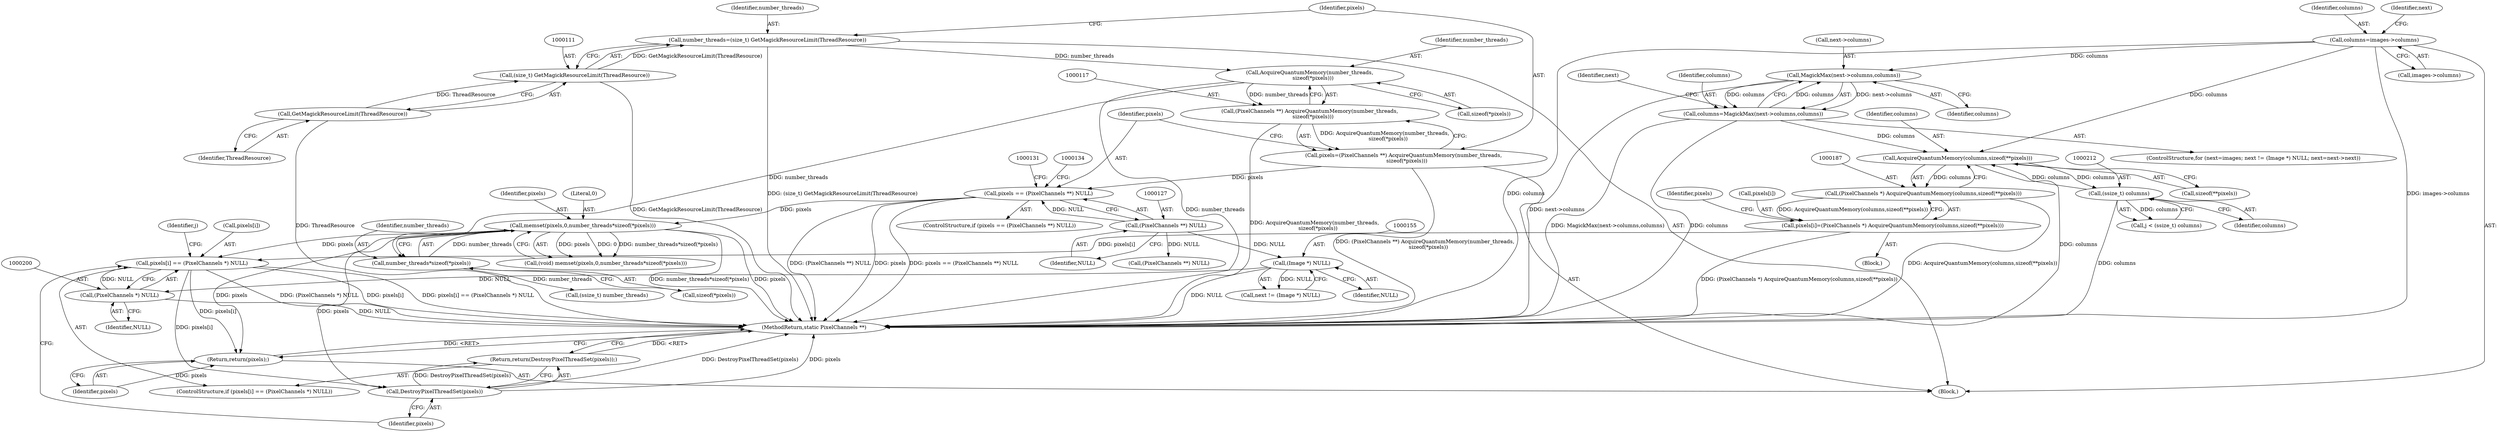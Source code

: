 digraph "1_ImageMagick6_025e77fcb2f45b21689931ba3bf74eac153afa48@array" {
"1000195" [label="(Call,pixels[i] == (PixelChannels *) NULL)"];
"1000135" [label="(Call,memset(pixels,0,number_threads*sizeof(*pixels)))"];
"1000124" [label="(Call,pixels == (PixelChannels **) NULL)"];
"1000114" [label="(Call,pixels=(PixelChannels **) AcquireQuantumMemory(number_threads,\n    sizeof(*pixels)))"];
"1000116" [label="(Call,(PixelChannels **) AcquireQuantumMemory(number_threads,\n    sizeof(*pixels)))"];
"1000118" [label="(Call,AcquireQuantumMemory(number_threads,\n    sizeof(*pixels)))"];
"1000108" [label="(Call,number_threads=(size_t) GetMagickResourceLimit(ThreadResource))"];
"1000110" [label="(Call,(size_t) GetMagickResourceLimit(ThreadResource))"];
"1000112" [label="(Call,GetMagickResourceLimit(ThreadResource))"];
"1000126" [label="(Call,(PixelChannels **) NULL)"];
"1000138" [label="(Call,number_threads*sizeof(*pixels))"];
"1000182" [label="(Call,pixels[i]=(PixelChannels *) AcquireQuantumMemory(columns,sizeof(**pixels)))"];
"1000186" [label="(Call,(PixelChannels *) AcquireQuantumMemory(columns,sizeof(**pixels)))"];
"1000188" [label="(Call,AcquireQuantumMemory(columns,sizeof(**pixels)))"];
"1000143" [label="(Call,columns=images->columns)"];
"1000211" [label="(Call,(ssize_t) columns)"];
"1000162" [label="(Call,columns=MagickMax(next->columns,columns))"];
"1000164" [label="(Call,MagickMax(next->columns,columns))"];
"1000199" [label="(Call,(PixelChannels *) NULL)"];
"1000154" [label="(Call,(Image *) NULL)"];
"1000203" [label="(Call,DestroyPixelThreadSet(pixels))"];
"1000202" [label="(Return,return(DestroyPixelThreadSet(pixels));)"];
"1000238" [label="(Return,return(pixels);)"];
"1000211" [label="(Call,(ssize_t) columns)"];
"1000189" [label="(Identifier,columns)"];
"1000156" [label="(Identifier,NULL)"];
"1000112" [label="(Call,GetMagickResourceLimit(ThreadResource))"];
"1000238" [label="(Return,return(pixels);)"];
"1000125" [label="(Identifier,pixels)"];
"1000195" [label="(Call,pixels[i] == (PixelChannels *) NULL)"];
"1000143" [label="(Call,columns=images->columns)"];
"1000115" [label="(Identifier,pixels)"];
"1000202" [label="(Return,return(DestroyPixelThreadSet(pixels));)"];
"1000207" [label="(Identifier,j)"];
"1000136" [label="(Identifier,pixels)"];
"1000163" [label="(Identifier,columns)"];
"1000108" [label="(Call,number_threads=(size_t) GetMagickResourceLimit(ThreadResource))"];
"1000186" [label="(Call,(PixelChannels *) AcquireQuantumMemory(columns,sizeof(**pixels)))"];
"1000197" [label="(Identifier,pixels)"];
"1000150" [label="(Identifier,next)"];
"1000116" [label="(Call,(PixelChannels **) AcquireQuantumMemory(number_threads,\n    sizeof(*pixels)))"];
"1000164" [label="(Call,MagickMax(next->columns,columns))"];
"1000152" [label="(Call,next != (Image *) NULL)"];
"1000128" [label="(Identifier,NULL)"];
"1000182" [label="(Call,pixels[i]=(PixelChannels *) AcquireQuantumMemory(columns,sizeof(**pixels)))"];
"1000133" [label="(Call,(void) memset(pixels,0,number_threads*sizeof(*pixels)))"];
"1000119" [label="(Identifier,number_threads)"];
"1000209" [label="(Call,j < (ssize_t) columns)"];
"1000126" [label="(Call,(PixelChannels **) NULL)"];
"1000196" [label="(Call,pixels[i])"];
"1000204" [label="(Identifier,pixels)"];
"1000123" [label="(ControlStructure,if (pixels == (PixelChannels **) NULL))"];
"1000180" [label="(Block,)"];
"1000144" [label="(Identifier,columns)"];
"1000165" [label="(Call,next->columns)"];
"1000201" [label="(Identifier,NULL)"];
"1000135" [label="(Call,memset(pixels,0,number_threads*sizeof(*pixels)))"];
"1000188" [label="(Call,AcquireQuantumMemory(columns,sizeof(**pixels)))"];
"1000194" [label="(ControlStructure,if (pixels[i] == (PixelChannels *) NULL))"];
"1000110" [label="(Call,(size_t) GetMagickResourceLimit(ThreadResource))"];
"1000148" [label="(ControlStructure,for (next=images; next != (Image *) NULL; next=next->next))"];
"1000183" [label="(Call,pixels[i])"];
"1000137" [label="(Literal,0)"];
"1000203" [label="(Call,DestroyPixelThreadSet(pixels))"];
"1000213" [label="(Identifier,columns)"];
"1000162" [label="(Call,columns=MagickMax(next->columns,columns))"];
"1000120" [label="(Call,sizeof(*pixels))"];
"1000124" [label="(Call,pixels == (PixelChannels **) NULL)"];
"1000190" [label="(Call,sizeof(**pixels))"];
"1000140" [label="(Call,sizeof(*pixels))"];
"1000139" [label="(Identifier,number_threads)"];
"1000158" [label="(Identifier,next)"];
"1000168" [label="(Identifier,columns)"];
"1000138" [label="(Call,number_threads*sizeof(*pixels))"];
"1000102" [label="(Block,)"];
"1000154" [label="(Call,(Image *) NULL)"];
"1000175" [label="(Call,(ssize_t) number_threads)"];
"1000114" [label="(Call,pixels=(PixelChannels **) AcquireQuantumMemory(number_threads,\n    sizeof(*pixels)))"];
"1000199" [label="(Call,(PixelChannels *) NULL)"];
"1000109" [label="(Identifier,number_threads)"];
"1000118" [label="(Call,AcquireQuantumMemory(number_threads,\n    sizeof(*pixels)))"];
"1000113" [label="(Identifier,ThreadResource)"];
"1000130" [label="(Call,(PixelChannels **) NULL)"];
"1000240" [label="(MethodReturn,static PixelChannels **)"];
"1000145" [label="(Call,images->columns)"];
"1000239" [label="(Identifier,pixels)"];
"1000195" -> "1000194"  [label="AST: "];
"1000195" -> "1000199"  [label="CFG: "];
"1000196" -> "1000195"  [label="AST: "];
"1000199" -> "1000195"  [label="AST: "];
"1000204" -> "1000195"  [label="CFG: "];
"1000207" -> "1000195"  [label="CFG: "];
"1000195" -> "1000240"  [label="DDG: (PixelChannels *) NULL"];
"1000195" -> "1000240"  [label="DDG: pixels[i] == (PixelChannels *) NULL"];
"1000195" -> "1000240"  [label="DDG: pixels[i]"];
"1000135" -> "1000195"  [label="DDG: pixels"];
"1000182" -> "1000195"  [label="DDG: pixels[i]"];
"1000199" -> "1000195"  [label="DDG: NULL"];
"1000195" -> "1000203"  [label="DDG: pixels[i]"];
"1000195" -> "1000238"  [label="DDG: pixels[i]"];
"1000135" -> "1000133"  [label="AST: "];
"1000135" -> "1000138"  [label="CFG: "];
"1000136" -> "1000135"  [label="AST: "];
"1000137" -> "1000135"  [label="AST: "];
"1000138" -> "1000135"  [label="AST: "];
"1000133" -> "1000135"  [label="CFG: "];
"1000135" -> "1000240"  [label="DDG: pixels"];
"1000135" -> "1000240"  [label="DDG: number_threads*sizeof(*pixels)"];
"1000135" -> "1000133"  [label="DDG: pixels"];
"1000135" -> "1000133"  [label="DDG: 0"];
"1000135" -> "1000133"  [label="DDG: number_threads*sizeof(*pixels)"];
"1000124" -> "1000135"  [label="DDG: pixels"];
"1000138" -> "1000135"  [label="DDG: number_threads"];
"1000135" -> "1000203"  [label="DDG: pixels"];
"1000135" -> "1000238"  [label="DDG: pixels"];
"1000124" -> "1000123"  [label="AST: "];
"1000124" -> "1000126"  [label="CFG: "];
"1000125" -> "1000124"  [label="AST: "];
"1000126" -> "1000124"  [label="AST: "];
"1000131" -> "1000124"  [label="CFG: "];
"1000134" -> "1000124"  [label="CFG: "];
"1000124" -> "1000240"  [label="DDG: (PixelChannels **) NULL"];
"1000124" -> "1000240"  [label="DDG: pixels"];
"1000124" -> "1000240"  [label="DDG: pixels == (PixelChannels **) NULL"];
"1000114" -> "1000124"  [label="DDG: pixels"];
"1000126" -> "1000124"  [label="DDG: NULL"];
"1000114" -> "1000102"  [label="AST: "];
"1000114" -> "1000116"  [label="CFG: "];
"1000115" -> "1000114"  [label="AST: "];
"1000116" -> "1000114"  [label="AST: "];
"1000125" -> "1000114"  [label="CFG: "];
"1000114" -> "1000240"  [label="DDG: (PixelChannels **) AcquireQuantumMemory(number_threads,\n    sizeof(*pixels))"];
"1000116" -> "1000114"  [label="DDG: AcquireQuantumMemory(number_threads,\n    sizeof(*pixels))"];
"1000116" -> "1000118"  [label="CFG: "];
"1000117" -> "1000116"  [label="AST: "];
"1000118" -> "1000116"  [label="AST: "];
"1000116" -> "1000240"  [label="DDG: AcquireQuantumMemory(number_threads,\n    sizeof(*pixels))"];
"1000118" -> "1000116"  [label="DDG: number_threads"];
"1000118" -> "1000120"  [label="CFG: "];
"1000119" -> "1000118"  [label="AST: "];
"1000120" -> "1000118"  [label="AST: "];
"1000118" -> "1000240"  [label="DDG: number_threads"];
"1000108" -> "1000118"  [label="DDG: number_threads"];
"1000118" -> "1000138"  [label="DDG: number_threads"];
"1000108" -> "1000102"  [label="AST: "];
"1000108" -> "1000110"  [label="CFG: "];
"1000109" -> "1000108"  [label="AST: "];
"1000110" -> "1000108"  [label="AST: "];
"1000115" -> "1000108"  [label="CFG: "];
"1000108" -> "1000240"  [label="DDG: (size_t) GetMagickResourceLimit(ThreadResource)"];
"1000110" -> "1000108"  [label="DDG: GetMagickResourceLimit(ThreadResource)"];
"1000110" -> "1000112"  [label="CFG: "];
"1000111" -> "1000110"  [label="AST: "];
"1000112" -> "1000110"  [label="AST: "];
"1000110" -> "1000240"  [label="DDG: GetMagickResourceLimit(ThreadResource)"];
"1000112" -> "1000110"  [label="DDG: ThreadResource"];
"1000112" -> "1000113"  [label="CFG: "];
"1000113" -> "1000112"  [label="AST: "];
"1000112" -> "1000240"  [label="DDG: ThreadResource"];
"1000126" -> "1000128"  [label="CFG: "];
"1000127" -> "1000126"  [label="AST: "];
"1000128" -> "1000126"  [label="AST: "];
"1000126" -> "1000130"  [label="DDG: NULL"];
"1000126" -> "1000154"  [label="DDG: NULL"];
"1000138" -> "1000140"  [label="CFG: "];
"1000139" -> "1000138"  [label="AST: "];
"1000140" -> "1000138"  [label="AST: "];
"1000138" -> "1000175"  [label="DDG: number_threads"];
"1000182" -> "1000180"  [label="AST: "];
"1000182" -> "1000186"  [label="CFG: "];
"1000183" -> "1000182"  [label="AST: "];
"1000186" -> "1000182"  [label="AST: "];
"1000197" -> "1000182"  [label="CFG: "];
"1000182" -> "1000240"  [label="DDG: (PixelChannels *) AcquireQuantumMemory(columns,sizeof(**pixels))"];
"1000186" -> "1000182"  [label="DDG: AcquireQuantumMemory(columns,sizeof(**pixels))"];
"1000186" -> "1000188"  [label="CFG: "];
"1000187" -> "1000186"  [label="AST: "];
"1000188" -> "1000186"  [label="AST: "];
"1000186" -> "1000240"  [label="DDG: AcquireQuantumMemory(columns,sizeof(**pixels))"];
"1000188" -> "1000186"  [label="DDG: columns"];
"1000188" -> "1000190"  [label="CFG: "];
"1000189" -> "1000188"  [label="AST: "];
"1000190" -> "1000188"  [label="AST: "];
"1000188" -> "1000240"  [label="DDG: columns"];
"1000143" -> "1000188"  [label="DDG: columns"];
"1000211" -> "1000188"  [label="DDG: columns"];
"1000162" -> "1000188"  [label="DDG: columns"];
"1000188" -> "1000211"  [label="DDG: columns"];
"1000143" -> "1000102"  [label="AST: "];
"1000143" -> "1000145"  [label="CFG: "];
"1000144" -> "1000143"  [label="AST: "];
"1000145" -> "1000143"  [label="AST: "];
"1000150" -> "1000143"  [label="CFG: "];
"1000143" -> "1000240"  [label="DDG: columns"];
"1000143" -> "1000240"  [label="DDG: images->columns"];
"1000143" -> "1000164"  [label="DDG: columns"];
"1000211" -> "1000209"  [label="AST: "];
"1000211" -> "1000213"  [label="CFG: "];
"1000212" -> "1000211"  [label="AST: "];
"1000213" -> "1000211"  [label="AST: "];
"1000209" -> "1000211"  [label="CFG: "];
"1000211" -> "1000240"  [label="DDG: columns"];
"1000211" -> "1000209"  [label="DDG: columns"];
"1000162" -> "1000148"  [label="AST: "];
"1000162" -> "1000164"  [label="CFG: "];
"1000163" -> "1000162"  [label="AST: "];
"1000164" -> "1000162"  [label="AST: "];
"1000158" -> "1000162"  [label="CFG: "];
"1000162" -> "1000240"  [label="DDG: MagickMax(next->columns,columns)"];
"1000162" -> "1000240"  [label="DDG: columns"];
"1000164" -> "1000162"  [label="DDG: next->columns"];
"1000164" -> "1000162"  [label="DDG: columns"];
"1000162" -> "1000164"  [label="DDG: columns"];
"1000164" -> "1000168"  [label="CFG: "];
"1000165" -> "1000164"  [label="AST: "];
"1000168" -> "1000164"  [label="AST: "];
"1000164" -> "1000240"  [label="DDG: next->columns"];
"1000199" -> "1000201"  [label="CFG: "];
"1000200" -> "1000199"  [label="AST: "];
"1000201" -> "1000199"  [label="AST: "];
"1000199" -> "1000240"  [label="DDG: NULL"];
"1000154" -> "1000199"  [label="DDG: NULL"];
"1000154" -> "1000152"  [label="AST: "];
"1000154" -> "1000156"  [label="CFG: "];
"1000155" -> "1000154"  [label="AST: "];
"1000156" -> "1000154"  [label="AST: "];
"1000152" -> "1000154"  [label="CFG: "];
"1000154" -> "1000240"  [label="DDG: NULL"];
"1000154" -> "1000152"  [label="DDG: NULL"];
"1000203" -> "1000202"  [label="AST: "];
"1000203" -> "1000204"  [label="CFG: "];
"1000204" -> "1000203"  [label="AST: "];
"1000202" -> "1000203"  [label="CFG: "];
"1000203" -> "1000240"  [label="DDG: DestroyPixelThreadSet(pixels)"];
"1000203" -> "1000240"  [label="DDG: pixels"];
"1000203" -> "1000202"  [label="DDG: DestroyPixelThreadSet(pixels)"];
"1000202" -> "1000194"  [label="AST: "];
"1000240" -> "1000202"  [label="CFG: "];
"1000202" -> "1000240"  [label="DDG: <RET>"];
"1000238" -> "1000102"  [label="AST: "];
"1000238" -> "1000239"  [label="CFG: "];
"1000239" -> "1000238"  [label="AST: "];
"1000240" -> "1000238"  [label="CFG: "];
"1000238" -> "1000240"  [label="DDG: <RET>"];
"1000239" -> "1000238"  [label="DDG: pixels"];
}
